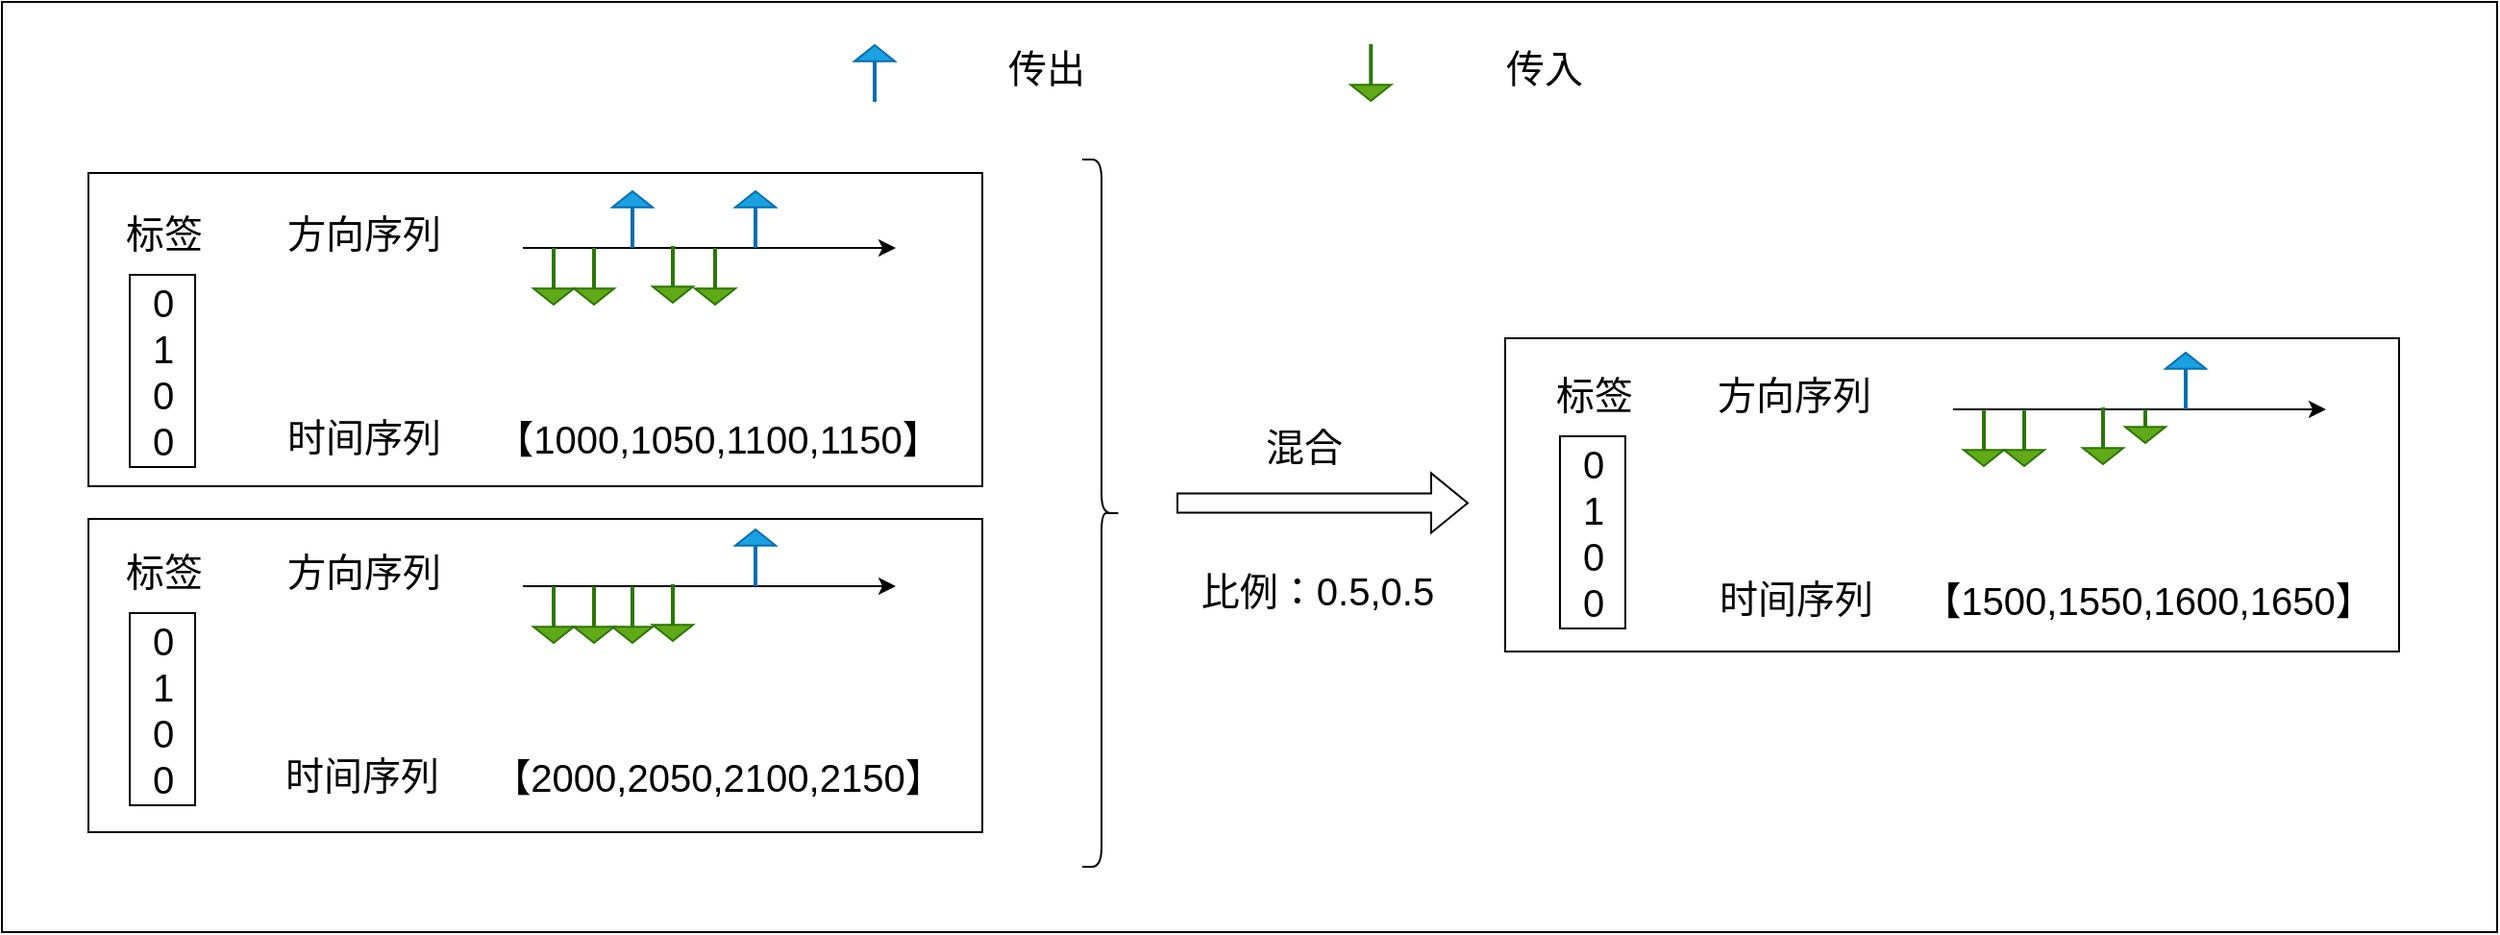 <mxfile version="24.2.7" type="github">
  <diagram name="第 1 页" id="UziOLpM5YsbqwVn2DmHD">
    <mxGraphModel dx="3825" dy="1748" grid="0" gridSize="10" guides="1" tooltips="1" connect="1" arrows="1" fold="1" page="0" pageScale="1" pageWidth="827" pageHeight="1169" math="0" shadow="0">
      <root>
        <mxCell id="0" />
        <mxCell id="1" parent="0" />
        <mxCell id="OHT-_fJKQ6jHZzlT6oBC-2" value="" style="shape=flexArrow;endArrow=classic;html=1;rounded=0;" parent="1" edge="1">
          <mxGeometry width="50" height="50" relative="1" as="geometry">
            <mxPoint x="-231" y="212.71" as="sourcePoint" />
            <mxPoint x="-79" y="212.71" as="targetPoint" />
          </mxGeometry>
        </mxCell>
        <mxCell id="OHT-_fJKQ6jHZzlT6oBC-3" value="&lt;font size=&quot;1&quot;&gt;&lt;font style=&quot;font-size: 20px;&quot;&gt;混合&lt;/font&gt;&lt;/font&gt;" style="text;html=1;align=center;verticalAlign=middle;resizable=0;points=[];autosize=1;strokeColor=none;fillColor=none;" parent="1" vertex="1">
          <mxGeometry x="-194" y="165" width="58" height="36" as="geometry" />
        </mxCell>
        <mxCell id="OHT-_fJKQ6jHZzlT6oBC-31" value="" style="endArrow=classic;html=1;rounded=0;" parent="1" edge="1">
          <mxGeometry width="50" height="50" relative="1" as="geometry">
            <mxPoint x="-571" y="80" as="sourcePoint" />
            <mxPoint x="-377" y="80" as="targetPoint" />
          </mxGeometry>
        </mxCell>
        <mxCell id="OHT-_fJKQ6jHZzlT6oBC-38" value="" style="shape=flexArrow;endArrow=classic;html=1;rounded=0;fillColor=#60a917;strokeColor=#2D7600;endWidth=19;endSize=2.44;width=1;" parent="1" edge="1">
          <mxGeometry width="50" height="50" relative="1" as="geometry">
            <mxPoint x="-555" y="80" as="sourcePoint" />
            <mxPoint x="-555" y="110" as="targetPoint" />
          </mxGeometry>
        </mxCell>
        <mxCell id="OHT-_fJKQ6jHZzlT6oBC-39" value="" style="shape=flexArrow;endArrow=classic;html=1;rounded=0;fillColor=#60a917;strokeColor=#2D7600;endWidth=19;endSize=2.44;width=1;" parent="1" edge="1">
          <mxGeometry width="50" height="50" relative="1" as="geometry">
            <mxPoint x="-534" y="80" as="sourcePoint" />
            <mxPoint x="-534" y="110" as="targetPoint" />
          </mxGeometry>
        </mxCell>
        <mxCell id="OHT-_fJKQ6jHZzlT6oBC-40" value="" style="shape=flexArrow;endArrow=classic;html=1;rounded=0;endWidth=19;endSize=2.44;width=1;fillColor=#1ba1e2;strokeColor=#006EAF;" parent="1" edge="1">
          <mxGeometry width="50" height="50" relative="1" as="geometry">
            <mxPoint x="-514" y="80" as="sourcePoint" />
            <mxPoint x="-514" y="50" as="targetPoint" />
          </mxGeometry>
        </mxCell>
        <mxCell id="OHT-_fJKQ6jHZzlT6oBC-41" value="" style="shape=flexArrow;endArrow=classic;html=1;rounded=0;fillColor=#60a917;strokeColor=#2D7600;endWidth=19;endSize=2.44;width=1;" parent="1" edge="1">
          <mxGeometry width="50" height="50" relative="1" as="geometry">
            <mxPoint x="-493" y="79" as="sourcePoint" />
            <mxPoint x="-493" y="109" as="targetPoint" />
          </mxGeometry>
        </mxCell>
        <mxCell id="OHT-_fJKQ6jHZzlT6oBC-42" value="" style="shape=flexArrow;endArrow=classic;html=1;rounded=0;fillColor=#60a917;strokeColor=#2D7600;endWidth=19;endSize=2.44;width=1;" parent="1" edge="1">
          <mxGeometry width="50" height="50" relative="1" as="geometry">
            <mxPoint x="-471" y="80" as="sourcePoint" />
            <mxPoint x="-471" y="110" as="targetPoint" />
          </mxGeometry>
        </mxCell>
        <mxCell id="OHT-_fJKQ6jHZzlT6oBC-43" value="" style="shape=flexArrow;endArrow=classic;html=1;rounded=0;endWidth=19;endSize=2.44;width=1;fillColor=#1ba1e2;strokeColor=#006EAF;" parent="1" edge="1">
          <mxGeometry width="50" height="50" relative="1" as="geometry">
            <mxPoint x="-450" y="80" as="sourcePoint" />
            <mxPoint x="-450" y="50" as="targetPoint" />
          </mxGeometry>
        </mxCell>
        <mxCell id="OHT-_fJKQ6jHZzlT6oBC-44" value="&lt;font size=&quot;1&quot;&gt;&lt;font style=&quot;font-size: 20px;&quot;&gt;方向序列&lt;/font&gt;&lt;/font&gt;" style="text;html=1;align=center;verticalAlign=middle;resizable=0;points=[];autosize=1;strokeColor=none;fillColor=none;" parent="1" vertex="1">
          <mxGeometry x="-703" y="54" width="98" height="36" as="geometry" />
        </mxCell>
        <mxCell id="OHT-_fJKQ6jHZzlT6oBC-45" value="&lt;font size=&quot;1&quot;&gt;&lt;font style=&quot;font-size: 20px;&quot;&gt;标签&lt;/font&gt;&lt;/font&gt;" style="text;html=1;align=center;verticalAlign=middle;resizable=0;points=[];autosize=1;strokeColor=none;fillColor=none;" parent="1" vertex="1">
          <mxGeometry x="-787" y="54" width="58" height="36" as="geometry" />
        </mxCell>
        <mxCell id="OHT-_fJKQ6jHZzlT6oBC-46" value="&lt;div style=&quot;font-size: 20px;&quot;&gt;&lt;font style=&quot;font-size: 20px;&quot;&gt;&lt;font style=&quot;font-size: 20px;&quot;&gt;0&lt;/font&gt;&lt;/font&gt;&lt;/div&gt;&lt;div style=&quot;font-size: 20px;&quot;&gt;&lt;font style=&quot;font-size: 20px;&quot;&gt;&lt;font style=&quot;font-size: 20px;&quot;&gt;1&lt;/font&gt;&lt;/font&gt;&lt;/div&gt;&lt;div style=&quot;font-size: 20px;&quot;&gt;&lt;font style=&quot;font-size: 20px;&quot;&gt;&lt;font style=&quot;font-size: 20px;&quot;&gt;0&lt;br&gt;&lt;/font&gt;&lt;/font&gt;&lt;/div&gt;&lt;div style=&quot;font-size: 20px;&quot;&gt;&lt;font style=&quot;font-size: 20px;&quot;&gt;&lt;font style=&quot;font-size: 20px;&quot;&gt;&lt;font style=&quot;font-size: 20px;&quot;&gt;0&lt;/font&gt;&lt;br&gt;&lt;/font&gt;&lt;/font&gt;&lt;/div&gt;" style="rounded=0;whiteSpace=wrap;html=1;" parent="1" vertex="1">
          <mxGeometry x="-775.5" y="94" width="34" height="100" as="geometry" />
        </mxCell>
        <mxCell id="OHT-_fJKQ6jHZzlT6oBC-96" value="" style="shape=flexArrow;endArrow=classic;html=1;rounded=0;endWidth=19;endSize=2.44;width=1;fillColor=#1ba1e2;strokeColor=#006EAF;" parent="1" edge="1">
          <mxGeometry width="50" height="50" relative="1" as="geometry">
            <mxPoint x="-387.999" y="4" as="sourcePoint" />
            <mxPoint x="-387.999" y="-26" as="targetPoint" />
          </mxGeometry>
        </mxCell>
        <mxCell id="OHT-_fJKQ6jHZzlT6oBC-97" value="" style="shape=flexArrow;endArrow=classic;html=1;rounded=0;fillColor=#60a917;strokeColor=#2D7600;endWidth=19;endSize=2.44;width=1;" parent="1" edge="1">
          <mxGeometry width="50" height="50" relative="1" as="geometry">
            <mxPoint x="-129.856" y="-26" as="sourcePoint" />
            <mxPoint x="-129.856" y="4" as="targetPoint" />
          </mxGeometry>
        </mxCell>
        <mxCell id="OHT-_fJKQ6jHZzlT6oBC-98" value="&lt;font size=&quot;1&quot;&gt;&lt;font style=&quot;font-size: 20px;&quot;&gt;传出&lt;br&gt;&lt;/font&gt;&lt;/font&gt;" style="text;html=1;align=center;verticalAlign=middle;resizable=0;points=[];autosize=1;strokeColor=none;fillColor=none;" parent="1" vertex="1">
          <mxGeometry x="-328.0" y="-32" width="58" height="36" as="geometry" />
        </mxCell>
        <mxCell id="OHT-_fJKQ6jHZzlT6oBC-99" value="&lt;font size=&quot;1&quot;&gt;&lt;font style=&quot;font-size: 20px;&quot;&gt;传入&lt;br&gt;&lt;/font&gt;&lt;/font&gt;" style="text;html=1;align=center;verticalAlign=middle;resizable=0;points=[];autosize=1;strokeColor=none;fillColor=none;" parent="1" vertex="1">
          <mxGeometry x="-69.5" y="-32" width="58" height="36" as="geometry" />
        </mxCell>
        <mxCell id="OHT-_fJKQ6jHZzlT6oBC-125" value="&lt;font size=&quot;1&quot;&gt;&lt;font style=&quot;font-size: 20px;&quot;&gt;时间序列&lt;/font&gt;&lt;/font&gt;" style="text;html=1;align=center;verticalAlign=middle;resizable=0;points=[];autosize=1;strokeColor=none;fillColor=none;" parent="1" vertex="1">
          <mxGeometry x="-703" y="160" width="98" height="36" as="geometry" />
        </mxCell>
        <mxCell id="OHT-_fJKQ6jHZzlT6oBC-129" value="&lt;font size=&quot;1&quot;&gt;&lt;font style=&quot;font-size: 20px;&quot;&gt;【1000,1050,1100,1150】&lt;/font&gt;&lt;/font&gt;" style="text;html=1;align=center;verticalAlign=middle;resizable=0;points=[];autosize=1;strokeColor=none;fillColor=none;" parent="1" vertex="1">
          <mxGeometry x="-597" y="161" width="253" height="36" as="geometry" />
        </mxCell>
        <mxCell id="OHT-_fJKQ6jHZzlT6oBC-131" value="" style="endArrow=classic;html=1;rounded=0;" parent="1" edge="1">
          <mxGeometry width="50" height="50" relative="1" as="geometry">
            <mxPoint x="-571" y="256" as="sourcePoint" />
            <mxPoint x="-377" y="256" as="targetPoint" />
          </mxGeometry>
        </mxCell>
        <mxCell id="OHT-_fJKQ6jHZzlT6oBC-132" value="" style="shape=flexArrow;endArrow=classic;html=1;rounded=0;fillColor=#60a917;strokeColor=#2D7600;endWidth=19;endSize=2.44;width=1;" parent="1" edge="1">
          <mxGeometry width="50" height="50" relative="1" as="geometry">
            <mxPoint x="-555" y="256" as="sourcePoint" />
            <mxPoint x="-555" y="286" as="targetPoint" />
          </mxGeometry>
        </mxCell>
        <mxCell id="OHT-_fJKQ6jHZzlT6oBC-133" value="" style="shape=flexArrow;endArrow=classic;html=1;rounded=0;fillColor=#60a917;strokeColor=#2D7600;endWidth=19;endSize=2.44;width=1;" parent="1" edge="1">
          <mxGeometry width="50" height="50" relative="1" as="geometry">
            <mxPoint x="-534" y="256" as="sourcePoint" />
            <mxPoint x="-534" y="286" as="targetPoint" />
          </mxGeometry>
        </mxCell>
        <mxCell id="OHT-_fJKQ6jHZzlT6oBC-135" value="" style="shape=flexArrow;endArrow=classic;html=1;rounded=0;fillColor=#60a917;strokeColor=#2D7600;endWidth=19;endSize=2.44;width=1;" parent="1" edge="1">
          <mxGeometry width="50" height="50" relative="1" as="geometry">
            <mxPoint x="-493" y="255" as="sourcePoint" />
            <mxPoint x="-493" y="285" as="targetPoint" />
          </mxGeometry>
        </mxCell>
        <mxCell id="OHT-_fJKQ6jHZzlT6oBC-137" value="" style="shape=flexArrow;endArrow=classic;html=1;rounded=0;endWidth=19;endSize=2.44;width=1;fillColor=#1ba1e2;strokeColor=#006EAF;" parent="1" edge="1">
          <mxGeometry width="50" height="50" relative="1" as="geometry">
            <mxPoint x="-450" y="256" as="sourcePoint" />
            <mxPoint x="-450" y="226" as="targetPoint" />
          </mxGeometry>
        </mxCell>
        <mxCell id="OHT-_fJKQ6jHZzlT6oBC-138" value="&lt;font size=&quot;1&quot;&gt;&lt;font style=&quot;font-size: 20px;&quot;&gt;方向序列&lt;/font&gt;&lt;/font&gt;" style="text;html=1;align=center;verticalAlign=middle;resizable=0;points=[];autosize=1;strokeColor=none;fillColor=none;" parent="1" vertex="1">
          <mxGeometry x="-703" y="230" width="98" height="36" as="geometry" />
        </mxCell>
        <mxCell id="OHT-_fJKQ6jHZzlT6oBC-139" value="&lt;font size=&quot;1&quot;&gt;&lt;font style=&quot;font-size: 20px;&quot;&gt;标签&lt;/font&gt;&lt;/font&gt;" style="text;html=1;align=center;verticalAlign=middle;resizable=0;points=[];autosize=1;strokeColor=none;fillColor=none;" parent="1" vertex="1">
          <mxGeometry x="-787" y="230" width="58" height="36" as="geometry" />
        </mxCell>
        <mxCell id="OHT-_fJKQ6jHZzlT6oBC-140" value="&lt;div style=&quot;font-size: 20px;&quot;&gt;&lt;font style=&quot;font-size: 20px;&quot;&gt;&lt;font style=&quot;font-size: 20px;&quot;&gt;0&lt;/font&gt;&lt;/font&gt;&lt;/div&gt;&lt;div style=&quot;font-size: 20px;&quot;&gt;&lt;font style=&quot;font-size: 20px;&quot;&gt;&lt;font style=&quot;font-size: 20px;&quot;&gt;1&lt;/font&gt;&lt;/font&gt;&lt;/div&gt;&lt;div style=&quot;font-size: 20px;&quot;&gt;&lt;font style=&quot;font-size: 20px;&quot;&gt;&lt;font style=&quot;font-size: 20px;&quot;&gt;0&lt;br&gt;&lt;/font&gt;&lt;/font&gt;&lt;/div&gt;&lt;div style=&quot;font-size: 20px;&quot;&gt;&lt;font style=&quot;font-size: 20px;&quot;&gt;&lt;font style=&quot;font-size: 20px;&quot;&gt;&lt;font style=&quot;font-size: 20px;&quot;&gt;0&lt;/font&gt;&lt;br&gt;&lt;/font&gt;&lt;/font&gt;&lt;/div&gt;" style="rounded=0;whiteSpace=wrap;html=1;" parent="1" vertex="1">
          <mxGeometry x="-775.5" y="270" width="34" height="100" as="geometry" />
        </mxCell>
        <mxCell id="OHT-_fJKQ6jHZzlT6oBC-141" value="&lt;font size=&quot;1&quot;&gt;&lt;font style=&quot;font-size: 20px;&quot;&gt;时间序列&lt;/font&gt;&lt;/font&gt;" style="text;html=1;align=center;verticalAlign=middle;resizable=0;points=[];autosize=1;strokeColor=none;fillColor=none;" parent="1" vertex="1">
          <mxGeometry x="-704" y="336" width="98" height="36" as="geometry" />
        </mxCell>
        <mxCell id="OHT-_fJKQ6jHZzlT6oBC-142" value="&lt;font size=&quot;1&quot;&gt;&lt;font style=&quot;font-size: 20px;&quot;&gt;【2000,2050,2100,2150】&lt;/font&gt;&lt;/font&gt;" style="text;html=1;align=center;verticalAlign=middle;resizable=0;points=[];autosize=1;strokeColor=none;fillColor=none;" parent="1" vertex="1">
          <mxGeometry x="-597" y="337" width="253" height="36" as="geometry" />
        </mxCell>
        <mxCell id="OHT-_fJKQ6jHZzlT6oBC-143" value="" style="endArrow=classic;html=1;rounded=0;" parent="1" edge="1">
          <mxGeometry width="50" height="50" relative="1" as="geometry">
            <mxPoint x="173" y="164" as="sourcePoint" />
            <mxPoint x="367" y="164" as="targetPoint" />
          </mxGeometry>
        </mxCell>
        <mxCell id="OHT-_fJKQ6jHZzlT6oBC-144" value="" style="shape=flexArrow;endArrow=classic;html=1;rounded=0;fillColor=#60a917;strokeColor=#2D7600;endWidth=19;endSize=2.44;width=1;" parent="1" edge="1">
          <mxGeometry width="50" height="50" relative="1" as="geometry">
            <mxPoint x="189" y="164" as="sourcePoint" />
            <mxPoint x="189" y="194" as="targetPoint" />
          </mxGeometry>
        </mxCell>
        <mxCell id="OHT-_fJKQ6jHZzlT6oBC-145" value="" style="shape=flexArrow;endArrow=classic;html=1;rounded=0;fillColor=#60a917;strokeColor=#2D7600;endWidth=19;endSize=2.44;width=1;" parent="1" edge="1">
          <mxGeometry width="50" height="50" relative="1" as="geometry">
            <mxPoint x="210" y="164" as="sourcePoint" />
            <mxPoint x="210" y="194" as="targetPoint" />
          </mxGeometry>
        </mxCell>
        <mxCell id="OHT-_fJKQ6jHZzlT6oBC-147" value="" style="shape=flexArrow;endArrow=classic;html=1;rounded=0;fillColor=#60a917;strokeColor=#2D7600;endWidth=19;endSize=2.44;width=1;" parent="1" edge="1">
          <mxGeometry width="50" height="50" relative="1" as="geometry">
            <mxPoint x="251" y="163" as="sourcePoint" />
            <mxPoint x="251" y="193" as="targetPoint" />
          </mxGeometry>
        </mxCell>
        <mxCell id="OHT-_fJKQ6jHZzlT6oBC-148" value="" style="shape=flexArrow;endArrow=classic;html=1;rounded=0;fillColor=#60a917;strokeColor=#2D7600;endWidth=19;endSize=2.44;width=1;" parent="1" edge="1">
          <mxGeometry width="50" height="50" relative="1" as="geometry">
            <mxPoint x="273" y="164" as="sourcePoint" />
            <mxPoint x="273" y="182" as="targetPoint" />
          </mxGeometry>
        </mxCell>
        <mxCell id="OHT-_fJKQ6jHZzlT6oBC-149" value="" style="shape=flexArrow;endArrow=classic;html=1;rounded=0;endWidth=19;endSize=2.44;width=1;fillColor=#1ba1e2;strokeColor=#006EAF;" parent="1" edge="1">
          <mxGeometry width="50" height="50" relative="1" as="geometry">
            <mxPoint x="294" y="164" as="sourcePoint" />
            <mxPoint x="294" y="134" as="targetPoint" />
          </mxGeometry>
        </mxCell>
        <mxCell id="OHT-_fJKQ6jHZzlT6oBC-150" value="&lt;font size=&quot;1&quot;&gt;&lt;font style=&quot;font-size: 20px;&quot;&gt;方向序列&lt;/font&gt;&lt;/font&gt;" style="text;html=1;align=center;verticalAlign=middle;resizable=0;points=[];autosize=1;strokeColor=none;fillColor=none;" parent="1" vertex="1">
          <mxGeometry x="41" y="138" width="98" height="36" as="geometry" />
        </mxCell>
        <mxCell id="OHT-_fJKQ6jHZzlT6oBC-151" value="&lt;font size=&quot;1&quot;&gt;&lt;font style=&quot;font-size: 20px;&quot;&gt;标签&lt;/font&gt;&lt;/font&gt;" style="text;html=1;align=center;verticalAlign=middle;resizable=0;points=[];autosize=1;strokeColor=none;fillColor=none;" parent="1" vertex="1">
          <mxGeometry x="-43" y="138" width="58" height="36" as="geometry" />
        </mxCell>
        <mxCell id="OHT-_fJKQ6jHZzlT6oBC-152" value="&lt;div style=&quot;font-size: 20px;&quot;&gt;&lt;font style=&quot;font-size: 20px;&quot;&gt;&lt;font style=&quot;font-size: 20px;&quot;&gt;0&lt;/font&gt;&lt;/font&gt;&lt;/div&gt;&lt;div style=&quot;font-size: 20px;&quot;&gt;&lt;font style=&quot;font-size: 20px;&quot;&gt;&lt;font style=&quot;font-size: 20px;&quot;&gt;1&lt;/font&gt;&lt;/font&gt;&lt;/div&gt;&lt;div style=&quot;font-size: 20px;&quot;&gt;&lt;font style=&quot;font-size: 20px;&quot;&gt;&lt;font style=&quot;font-size: 20px;&quot;&gt;0&lt;br&gt;&lt;/font&gt;&lt;/font&gt;&lt;/div&gt;&lt;div style=&quot;font-size: 20px;&quot;&gt;&lt;font style=&quot;font-size: 20px;&quot;&gt;&lt;font style=&quot;font-size: 20px;&quot;&gt;&lt;font style=&quot;font-size: 20px;&quot;&gt;0&lt;/font&gt;&lt;br&gt;&lt;/font&gt;&lt;/font&gt;&lt;/div&gt;" style="rounded=0;whiteSpace=wrap;html=1;" parent="1" vertex="1">
          <mxGeometry x="-31.5" y="178" width="34" height="100" as="geometry" />
        </mxCell>
        <mxCell id="OHT-_fJKQ6jHZzlT6oBC-153" value="&lt;font size=&quot;1&quot;&gt;&lt;font style=&quot;font-size: 20px;&quot;&gt;时间序列&lt;/font&gt;&lt;/font&gt;" style="text;html=1;align=center;verticalAlign=middle;resizable=0;points=[];autosize=1;strokeColor=none;fillColor=none;" parent="1" vertex="1">
          <mxGeometry x="42" y="244" width="98" height="36" as="geometry" />
        </mxCell>
        <mxCell id="OHT-_fJKQ6jHZzlT6oBC-154" value="&lt;font size=&quot;1&quot;&gt;&lt;font style=&quot;font-size: 20px;&quot;&gt;【1500,1550,1600,1650】&lt;/font&gt;&lt;/font&gt;" style="text;html=1;align=center;verticalAlign=middle;resizable=0;points=[];autosize=1;strokeColor=none;fillColor=none;" parent="1" vertex="1">
          <mxGeometry x="147" y="245" width="253" height="36" as="geometry" />
        </mxCell>
        <mxCell id="OHT-_fJKQ6jHZzlT6oBC-155" value="" style="shape=flexArrow;endArrow=classic;html=1;rounded=0;fillColor=#60a917;strokeColor=#2D7600;endWidth=19;endSize=2.44;width=1;" parent="1" edge="1">
          <mxGeometry width="50" height="50" relative="1" as="geometry">
            <mxPoint x="-514" y="256" as="sourcePoint" />
            <mxPoint x="-514" y="286" as="targetPoint" />
          </mxGeometry>
        </mxCell>
        <mxCell id="OHT-_fJKQ6jHZzlT6oBC-156" value="" style="shape=curlyBracket;whiteSpace=wrap;html=1;rounded=1;flipH=1;labelPosition=right;verticalLabelPosition=middle;align=left;verticalAlign=middle;" parent="1" vertex="1">
          <mxGeometry x="-280" y="34" width="20" height="368" as="geometry" />
        </mxCell>
        <mxCell id="OHT-_fJKQ6jHZzlT6oBC-162" value="&lt;font size=&quot;1&quot;&gt;&lt;font style=&quot;font-size: 20px;&quot;&gt;比例：0.5,0.5&lt;/font&gt;&lt;/font&gt;" style="text;html=1;align=center;verticalAlign=middle;resizable=0;points=[];autosize=1;strokeColor=none;fillColor=none;" parent="1" vertex="1">
          <mxGeometry x="-228" y="240" width="139" height="36" as="geometry" />
        </mxCell>
        <mxCell id="w2WC6_elFUNRuHszqCy3-1" value="" style="rounded=0;whiteSpace=wrap;html=1;fillColor=none;" vertex="1" parent="1">
          <mxGeometry x="-797" y="41" width="465" height="163" as="geometry" />
        </mxCell>
        <mxCell id="w2WC6_elFUNRuHszqCy3-2" value="" style="rounded=0;whiteSpace=wrap;html=1;fillColor=none;" vertex="1" parent="1">
          <mxGeometry x="-797" y="221" width="465" height="163" as="geometry" />
        </mxCell>
        <mxCell id="w2WC6_elFUNRuHszqCy3-3" value="" style="rounded=0;whiteSpace=wrap;html=1;fillColor=none;" vertex="1" parent="1">
          <mxGeometry x="-60" y="127" width="465" height="163" as="geometry" />
        </mxCell>
        <mxCell id="w2WC6_elFUNRuHszqCy3-4" value="" style="rounded=0;whiteSpace=wrap;html=1;fillColor=none;" vertex="1" parent="1">
          <mxGeometry x="-842" y="-48" width="1298" height="484" as="geometry" />
        </mxCell>
      </root>
    </mxGraphModel>
  </diagram>
</mxfile>

